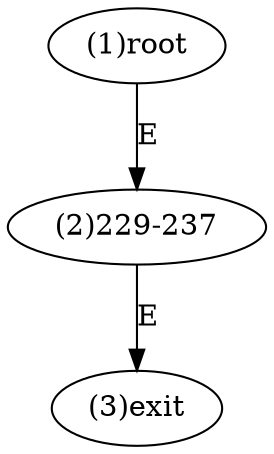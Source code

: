 digraph "" { 
1[ label="(1)root"];
2[ label="(2)229-237"];
3[ label="(3)exit"];
1->2[ label="E"];
2->3[ label="E"];
}